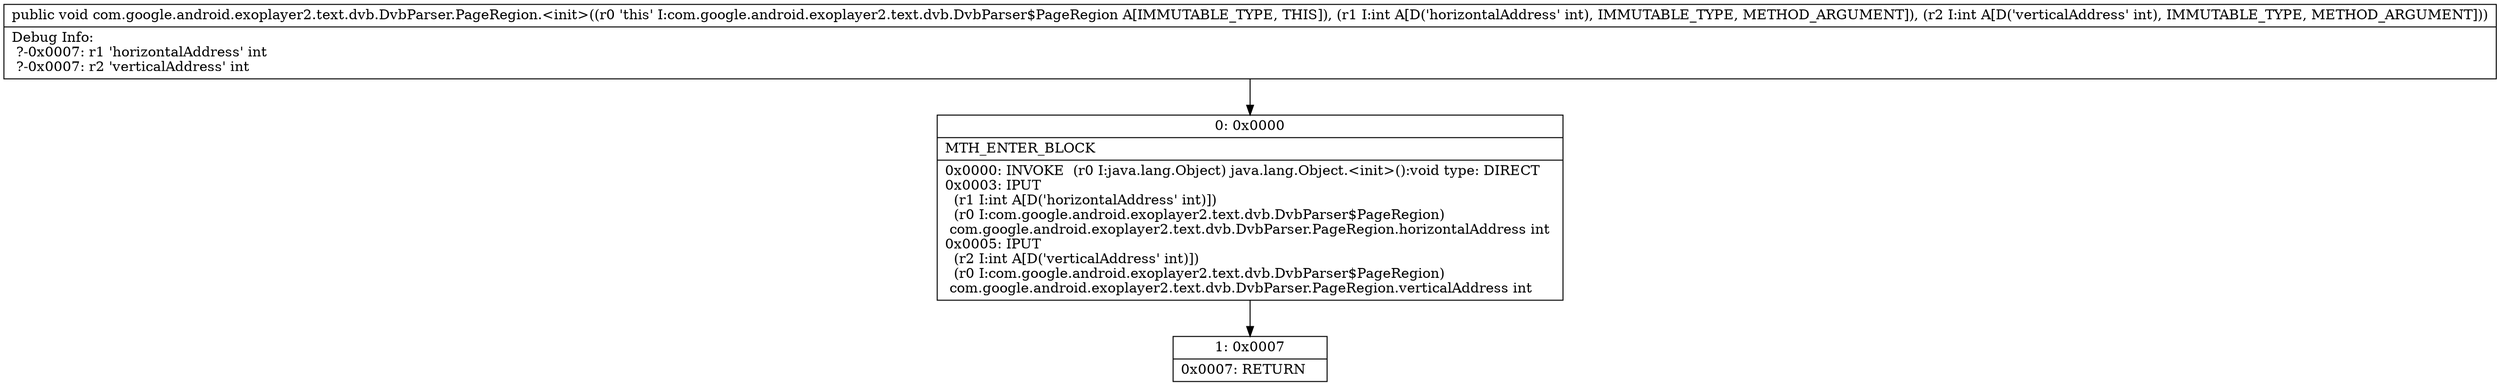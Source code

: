 digraph "CFG forcom.google.android.exoplayer2.text.dvb.DvbParser.PageRegion.\<init\>(II)V" {
Node_0 [shape=record,label="{0\:\ 0x0000|MTH_ENTER_BLOCK\l|0x0000: INVOKE  (r0 I:java.lang.Object) java.lang.Object.\<init\>():void type: DIRECT \l0x0003: IPUT  \l  (r1 I:int A[D('horizontalAddress' int)])\l  (r0 I:com.google.android.exoplayer2.text.dvb.DvbParser$PageRegion)\l com.google.android.exoplayer2.text.dvb.DvbParser.PageRegion.horizontalAddress int \l0x0005: IPUT  \l  (r2 I:int A[D('verticalAddress' int)])\l  (r0 I:com.google.android.exoplayer2.text.dvb.DvbParser$PageRegion)\l com.google.android.exoplayer2.text.dvb.DvbParser.PageRegion.verticalAddress int \l}"];
Node_1 [shape=record,label="{1\:\ 0x0007|0x0007: RETURN   \l}"];
MethodNode[shape=record,label="{public void com.google.android.exoplayer2.text.dvb.DvbParser.PageRegion.\<init\>((r0 'this' I:com.google.android.exoplayer2.text.dvb.DvbParser$PageRegion A[IMMUTABLE_TYPE, THIS]), (r1 I:int A[D('horizontalAddress' int), IMMUTABLE_TYPE, METHOD_ARGUMENT]), (r2 I:int A[D('verticalAddress' int), IMMUTABLE_TYPE, METHOD_ARGUMENT]))  | Debug Info:\l  ?\-0x0007: r1 'horizontalAddress' int\l  ?\-0x0007: r2 'verticalAddress' int\l}"];
MethodNode -> Node_0;
Node_0 -> Node_1;
}

